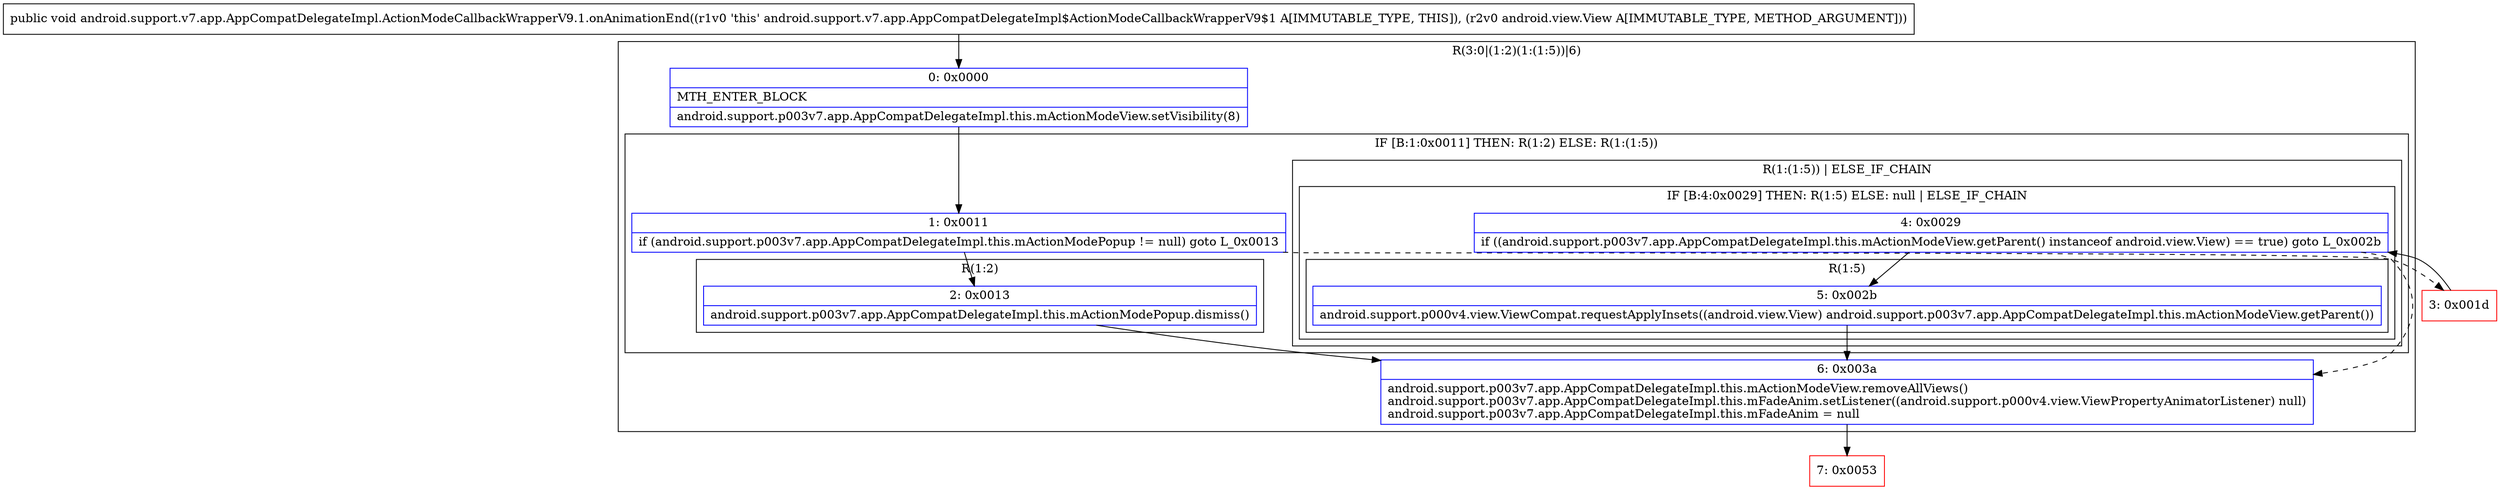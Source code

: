 digraph "CFG forandroid.support.v7.app.AppCompatDelegateImpl.ActionModeCallbackWrapperV9.1.onAnimationEnd(Landroid\/view\/View;)V" {
subgraph cluster_Region_629183697 {
label = "R(3:0|(1:2)(1:(1:5))|6)";
node [shape=record,color=blue];
Node_0 [shape=record,label="{0\:\ 0x0000|MTH_ENTER_BLOCK\l|android.support.p003v7.app.AppCompatDelegateImpl.this.mActionModeView.setVisibility(8)\l}"];
subgraph cluster_IfRegion_1108221416 {
label = "IF [B:1:0x0011] THEN: R(1:2) ELSE: R(1:(1:5))";
node [shape=record,color=blue];
Node_1 [shape=record,label="{1\:\ 0x0011|if (android.support.p003v7.app.AppCompatDelegateImpl.this.mActionModePopup != null) goto L_0x0013\l}"];
subgraph cluster_Region_215761842 {
label = "R(1:2)";
node [shape=record,color=blue];
Node_2 [shape=record,label="{2\:\ 0x0013|android.support.p003v7.app.AppCompatDelegateImpl.this.mActionModePopup.dismiss()\l}"];
}
subgraph cluster_Region_1714328280 {
label = "R(1:(1:5)) | ELSE_IF_CHAIN\l";
node [shape=record,color=blue];
subgraph cluster_IfRegion_1193915600 {
label = "IF [B:4:0x0029] THEN: R(1:5) ELSE: null | ELSE_IF_CHAIN\l";
node [shape=record,color=blue];
Node_4 [shape=record,label="{4\:\ 0x0029|if ((android.support.p003v7.app.AppCompatDelegateImpl.this.mActionModeView.getParent() instanceof android.view.View) == true) goto L_0x002b\l}"];
subgraph cluster_Region_1970933888 {
label = "R(1:5)";
node [shape=record,color=blue];
Node_5 [shape=record,label="{5\:\ 0x002b|android.support.p000v4.view.ViewCompat.requestApplyInsets((android.view.View) android.support.p003v7.app.AppCompatDelegateImpl.this.mActionModeView.getParent())\l}"];
}
}
}
}
Node_6 [shape=record,label="{6\:\ 0x003a|android.support.p003v7.app.AppCompatDelegateImpl.this.mActionModeView.removeAllViews()\landroid.support.p003v7.app.AppCompatDelegateImpl.this.mFadeAnim.setListener((android.support.p000v4.view.ViewPropertyAnimatorListener) null)\landroid.support.p003v7.app.AppCompatDelegateImpl.this.mFadeAnim = null\l}"];
}
Node_3 [shape=record,color=red,label="{3\:\ 0x001d}"];
Node_7 [shape=record,color=red,label="{7\:\ 0x0053}"];
MethodNode[shape=record,label="{public void android.support.v7.app.AppCompatDelegateImpl.ActionModeCallbackWrapperV9.1.onAnimationEnd((r1v0 'this' android.support.v7.app.AppCompatDelegateImpl$ActionModeCallbackWrapperV9$1 A[IMMUTABLE_TYPE, THIS]), (r2v0 android.view.View A[IMMUTABLE_TYPE, METHOD_ARGUMENT])) }"];
MethodNode -> Node_0;
Node_0 -> Node_1;
Node_1 -> Node_2;
Node_1 -> Node_3[style=dashed];
Node_2 -> Node_6;
Node_4 -> Node_5;
Node_4 -> Node_6[style=dashed];
Node_5 -> Node_6;
Node_6 -> Node_7;
Node_3 -> Node_4;
}

